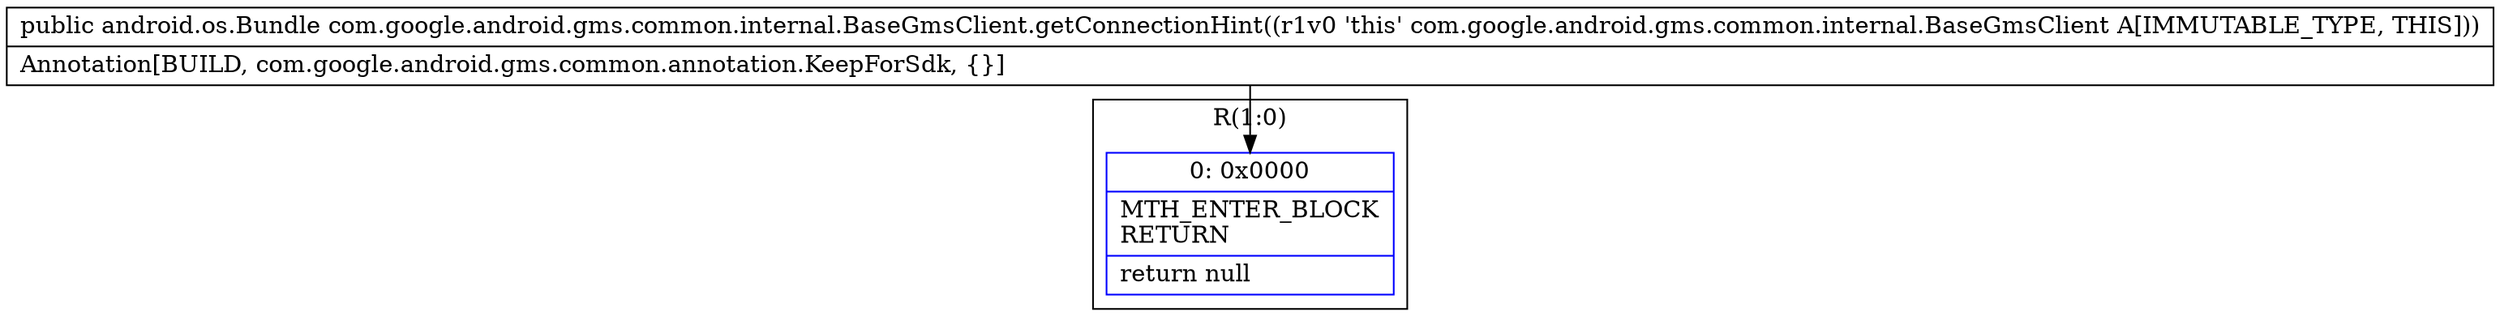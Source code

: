 digraph "CFG forcom.google.android.gms.common.internal.BaseGmsClient.getConnectionHint()Landroid\/os\/Bundle;" {
subgraph cluster_Region_1482953282 {
label = "R(1:0)";
node [shape=record,color=blue];
Node_0 [shape=record,label="{0\:\ 0x0000|MTH_ENTER_BLOCK\lRETURN\l|return null\l}"];
}
MethodNode[shape=record,label="{public android.os.Bundle com.google.android.gms.common.internal.BaseGmsClient.getConnectionHint((r1v0 'this' com.google.android.gms.common.internal.BaseGmsClient A[IMMUTABLE_TYPE, THIS]))  | Annotation[BUILD, com.google.android.gms.common.annotation.KeepForSdk, \{\}]\l}"];
MethodNode -> Node_0;
}

